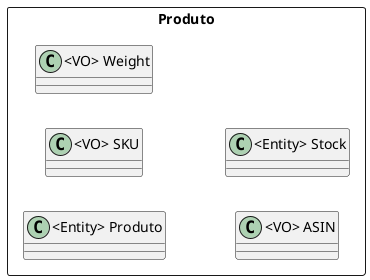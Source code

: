 @startuml

left to right direction


package Produto <<Rectangle>> {
  class "<Entity> Produto"{
  
  }
  
  class "<VO> SKU"{
  }
  
  class "<VO> Weight"{
  }
  
  class "<VO> ASIN"{
  }
}


package Produto <<Rectangle>> {
  class "<Entity> Stock"{
  
  }
}

@enduml